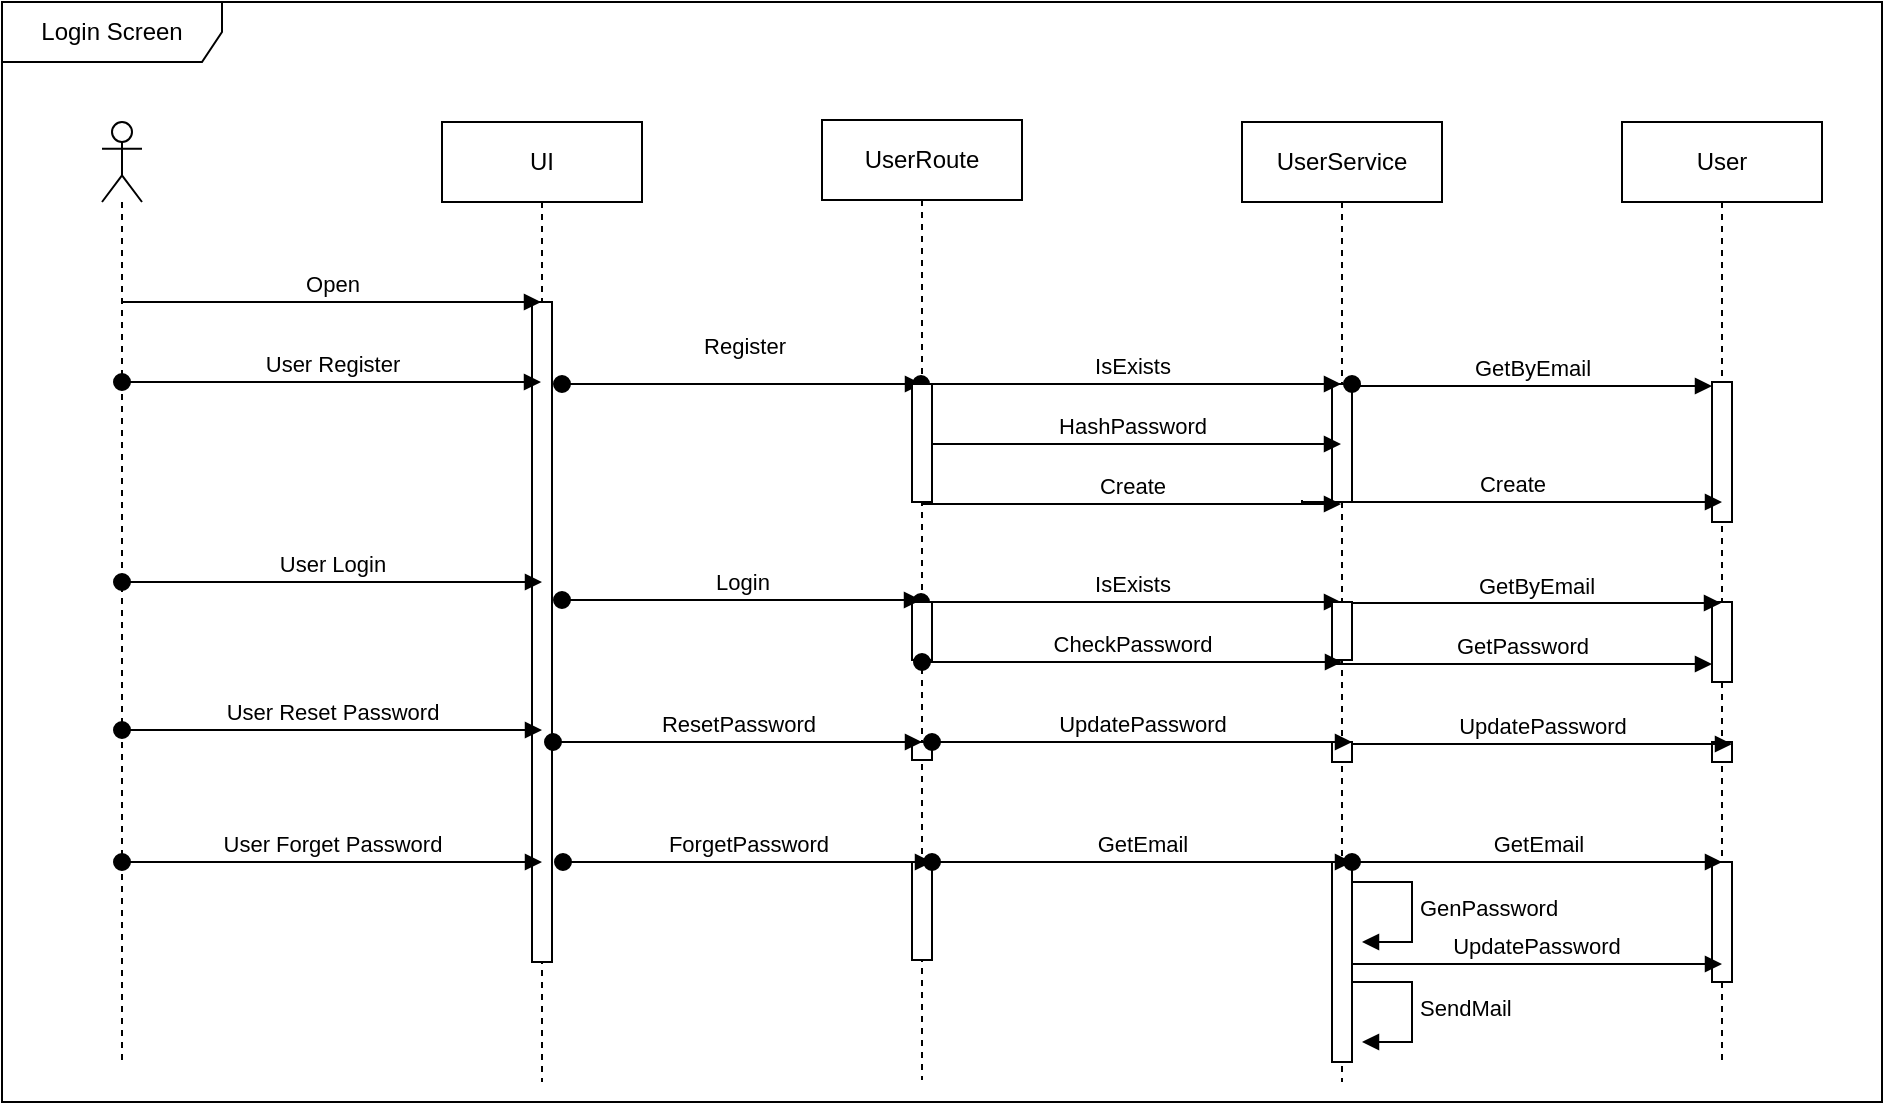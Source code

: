 <mxfile version="20.8.23" type="github">
  <diagram name="Page-1" id="13e1069c-82ec-6db2-03f1-153e76fe0fe0">
    <mxGraphModel dx="1674" dy="788" grid="1" gridSize="10" guides="1" tooltips="1" connect="1" arrows="1" fold="1" page="1" pageScale="1" pageWidth="1100" pageHeight="850" background="none" math="0" shadow="0">
      <root>
        <mxCell id="0" />
        <mxCell id="1" parent="0" />
        <mxCell id="kNRqlW5JKP3w2LnrG_5e-8" value="UI" style="shape=umlLifeline;perimeter=lifelinePerimeter;whiteSpace=wrap;html=1;container=1;dropTarget=0;collapsible=0;recursiveResize=0;outlineConnect=0;portConstraint=eastwest;newEdgeStyle={&quot;edgeStyle&quot;:&quot;elbowEdgeStyle&quot;,&quot;elbow&quot;:&quot;vertical&quot;,&quot;curved&quot;:0,&quot;rounded&quot;:0};" vertex="1" parent="1">
          <mxGeometry x="280" y="110" width="100" height="480" as="geometry" />
        </mxCell>
        <mxCell id="kNRqlW5JKP3w2LnrG_5e-13" value="" style="html=1;points=[];perimeter=orthogonalPerimeter;outlineConnect=0;targetShapes=umlLifeline;portConstraint=eastwest;newEdgeStyle={&quot;edgeStyle&quot;:&quot;elbowEdgeStyle&quot;,&quot;elbow&quot;:&quot;vertical&quot;,&quot;curved&quot;:0,&quot;rounded&quot;:0};" vertex="1" parent="kNRqlW5JKP3w2LnrG_5e-8">
          <mxGeometry x="45" y="90" width="10" height="330" as="geometry" />
        </mxCell>
        <mxCell id="kNRqlW5JKP3w2LnrG_5e-9" value="UserRoute" style="shape=umlLifeline;perimeter=lifelinePerimeter;whiteSpace=wrap;html=1;container=1;dropTarget=0;collapsible=0;recursiveResize=0;outlineConnect=0;portConstraint=eastwest;newEdgeStyle={&quot;edgeStyle&quot;:&quot;elbowEdgeStyle&quot;,&quot;elbow&quot;:&quot;vertical&quot;,&quot;curved&quot;:0,&quot;rounded&quot;:0};" vertex="1" parent="1">
          <mxGeometry x="470" y="109" width="100" height="480" as="geometry" />
        </mxCell>
        <mxCell id="kNRqlW5JKP3w2LnrG_5e-29" value="IsExists" style="html=1;verticalAlign=bottom;startArrow=oval;startFill=1;endArrow=block;startSize=8;edgeStyle=elbowEdgeStyle;elbow=vertical;curved=0;rounded=0;" edge="1" parent="kNRqlW5JKP3w2LnrG_5e-9">
          <mxGeometry width="60" relative="1" as="geometry">
            <mxPoint x="49.5" y="241" as="sourcePoint" />
            <mxPoint x="259.5" y="241" as="targetPoint" />
            <Array as="points">
              <mxPoint x="120" y="241" />
              <mxPoint x="180" y="251" />
              <mxPoint x="50" y="243" />
            </Array>
          </mxGeometry>
        </mxCell>
        <mxCell id="kNRqlW5JKP3w2LnrG_5e-30" value="" style="html=1;points=[];perimeter=orthogonalPerimeter;outlineConnect=0;targetShapes=umlLifeline;portConstraint=eastwest;newEdgeStyle={&quot;edgeStyle&quot;:&quot;elbowEdgeStyle&quot;,&quot;elbow&quot;:&quot;vertical&quot;,&quot;curved&quot;:0,&quot;rounded&quot;:0};" vertex="1" parent="kNRqlW5JKP3w2LnrG_5e-9">
          <mxGeometry x="45" y="241" width="10" height="29" as="geometry" />
        </mxCell>
        <mxCell id="kNRqlW5JKP3w2LnrG_5e-38" value="" style="html=1;points=[];perimeter=orthogonalPerimeter;outlineConnect=0;targetShapes=umlLifeline;portConstraint=eastwest;newEdgeStyle={&quot;edgeStyle&quot;:&quot;elbowEdgeStyle&quot;,&quot;elbow&quot;:&quot;vertical&quot;,&quot;curved&quot;:0,&quot;rounded&quot;:0};" vertex="1" parent="kNRqlW5JKP3w2LnrG_5e-9">
          <mxGeometry x="45" y="311" width="10" height="9" as="geometry" />
        </mxCell>
        <mxCell id="kNRqlW5JKP3w2LnrG_5e-45" value="" style="html=1;points=[];perimeter=orthogonalPerimeter;outlineConnect=0;targetShapes=umlLifeline;portConstraint=eastwest;newEdgeStyle={&quot;edgeStyle&quot;:&quot;elbowEdgeStyle&quot;,&quot;elbow&quot;:&quot;vertical&quot;,&quot;curved&quot;:0,&quot;rounded&quot;:0};" vertex="1" parent="kNRqlW5JKP3w2LnrG_5e-9">
          <mxGeometry x="45" y="371" width="10" height="49" as="geometry" />
        </mxCell>
        <mxCell id="kNRqlW5JKP3w2LnrG_5e-10" value="UserService" style="shape=umlLifeline;perimeter=lifelinePerimeter;whiteSpace=wrap;html=1;container=1;dropTarget=0;collapsible=0;recursiveResize=0;outlineConnect=0;portConstraint=eastwest;newEdgeStyle={&quot;edgeStyle&quot;:&quot;elbowEdgeStyle&quot;,&quot;elbow&quot;:&quot;vertical&quot;,&quot;curved&quot;:0,&quot;rounded&quot;:0};" vertex="1" parent="1">
          <mxGeometry x="680" y="110" width="100" height="480" as="geometry" />
        </mxCell>
        <mxCell id="kNRqlW5JKP3w2LnrG_5e-35" value="" style="html=1;points=[];perimeter=orthogonalPerimeter;outlineConnect=0;targetShapes=umlLifeline;portConstraint=eastwest;newEdgeStyle={&quot;edgeStyle&quot;:&quot;elbowEdgeStyle&quot;,&quot;elbow&quot;:&quot;vertical&quot;,&quot;curved&quot;:0,&quot;rounded&quot;:0};" vertex="1" parent="kNRqlW5JKP3w2LnrG_5e-10">
          <mxGeometry x="45" y="240" width="10" height="29" as="geometry" />
        </mxCell>
        <mxCell id="kNRqlW5JKP3w2LnrG_5e-41" value="" style="html=1;points=[];perimeter=orthogonalPerimeter;outlineConnect=0;targetShapes=umlLifeline;portConstraint=eastwest;newEdgeStyle={&quot;edgeStyle&quot;:&quot;elbowEdgeStyle&quot;,&quot;elbow&quot;:&quot;vertical&quot;,&quot;curved&quot;:0,&quot;rounded&quot;:0};" vertex="1" parent="kNRqlW5JKP3w2LnrG_5e-10">
          <mxGeometry x="45" y="310" width="10" height="10" as="geometry" />
        </mxCell>
        <mxCell id="kNRqlW5JKP3w2LnrG_5e-48" value="" style="html=1;points=[];perimeter=orthogonalPerimeter;outlineConnect=0;targetShapes=umlLifeline;portConstraint=eastwest;newEdgeStyle={&quot;edgeStyle&quot;:&quot;elbowEdgeStyle&quot;,&quot;elbow&quot;:&quot;vertical&quot;,&quot;curved&quot;:0,&quot;rounded&quot;:0};" vertex="1" parent="kNRqlW5JKP3w2LnrG_5e-10">
          <mxGeometry x="45" y="370" width="10" height="100" as="geometry" />
        </mxCell>
        <mxCell id="kNRqlW5JKP3w2LnrG_5e-11" value="" style="shape=umlLifeline;perimeter=lifelinePerimeter;whiteSpace=wrap;html=1;container=1;dropTarget=0;collapsible=0;recursiveResize=0;outlineConnect=0;portConstraint=eastwest;newEdgeStyle={&quot;edgeStyle&quot;:&quot;elbowEdgeStyle&quot;,&quot;elbow&quot;:&quot;vertical&quot;,&quot;curved&quot;:0,&quot;rounded&quot;:0};participant=umlActor;" vertex="1" parent="1">
          <mxGeometry x="110" y="110" width="20" height="470" as="geometry" />
        </mxCell>
        <mxCell id="kNRqlW5JKP3w2LnrG_5e-12" value="Open" style="html=1;verticalAlign=bottom;endArrow=block;edgeStyle=elbowEdgeStyle;elbow=vertical;curved=0;rounded=0;" edge="1" parent="1" source="kNRqlW5JKP3w2LnrG_5e-11" target="kNRqlW5JKP3w2LnrG_5e-8">
          <mxGeometry width="80" relative="1" as="geometry">
            <mxPoint x="140" y="200" as="sourcePoint" />
            <mxPoint x="200" y="200" as="targetPoint" />
            <Array as="points">
              <mxPoint x="260" y="200" />
            </Array>
          </mxGeometry>
        </mxCell>
        <mxCell id="kNRqlW5JKP3w2LnrG_5e-14" value="User Register" style="html=1;verticalAlign=bottom;startArrow=oval;startFill=1;endArrow=block;startSize=8;edgeStyle=elbowEdgeStyle;elbow=vertical;curved=0;rounded=0;" edge="1" parent="1" source="kNRqlW5JKP3w2LnrG_5e-11" target="kNRqlW5JKP3w2LnrG_5e-8">
          <mxGeometry width="60" relative="1" as="geometry">
            <mxPoint x="130" y="240" as="sourcePoint" />
            <mxPoint x="190" y="240" as="targetPoint" />
            <Array as="points">
              <mxPoint x="260" y="240" />
            </Array>
          </mxGeometry>
        </mxCell>
        <mxCell id="kNRqlW5JKP3w2LnrG_5e-21" value="" style="html=1;points=[];perimeter=orthogonalPerimeter;outlineConnect=0;targetShapes=umlLifeline;portConstraint=eastwest;newEdgeStyle={&quot;edgeStyle&quot;:&quot;elbowEdgeStyle&quot;,&quot;elbow&quot;:&quot;vertical&quot;,&quot;curved&quot;:0,&quot;rounded&quot;:0};" vertex="1" parent="1">
          <mxGeometry x="725" y="241" width="10" height="59" as="geometry" />
        </mxCell>
        <mxCell id="kNRqlW5JKP3w2LnrG_5e-23" value="IsExists" style="html=1;verticalAlign=bottom;startArrow=oval;startFill=1;endArrow=block;startSize=8;edgeStyle=elbowEdgeStyle;elbow=vertical;curved=0;rounded=0;" edge="1" parent="1">
          <mxGeometry width="60" relative="1" as="geometry">
            <mxPoint x="519.5" y="241" as="sourcePoint" />
            <mxPoint x="729.5" y="241" as="targetPoint" />
            <Array as="points">
              <mxPoint x="590" y="241" />
              <mxPoint x="650" y="251" />
              <mxPoint x="520" y="243" />
            </Array>
          </mxGeometry>
        </mxCell>
        <mxCell id="kNRqlW5JKP3w2LnrG_5e-24" value="HashPassword" style="html=1;verticalAlign=bottom;startArrow=oval;startFill=1;endArrow=block;startSize=8;edgeStyle=elbowEdgeStyle;elbow=vertical;curved=0;rounded=0;" edge="1" parent="1">
          <mxGeometry width="60" relative="1" as="geometry">
            <mxPoint x="519.5" y="271" as="sourcePoint" />
            <mxPoint x="729.5" y="271" as="targetPoint" />
            <Array as="points">
              <mxPoint x="670" y="271" />
            </Array>
          </mxGeometry>
        </mxCell>
        <mxCell id="kNRqlW5JKP3w2LnrG_5e-25" value="Create" style="html=1;verticalAlign=bottom;startArrow=none;startFill=1;endArrow=block;startSize=8;edgeStyle=elbowEdgeStyle;elbow=vertical;curved=0;rounded=0;" edge="1" parent="1" source="kNRqlW5JKP3w2LnrG_5e-17">
          <mxGeometry width="60" relative="1" as="geometry">
            <mxPoint x="519.5" y="301" as="sourcePoint" />
            <mxPoint x="729.5" y="301" as="targetPoint" />
            <Array as="points">
              <mxPoint x="675" y="301" />
            </Array>
          </mxGeometry>
        </mxCell>
        <mxCell id="kNRqlW5JKP3w2LnrG_5e-26" value="User Login" style="html=1;verticalAlign=bottom;startArrow=oval;startFill=1;endArrow=block;startSize=8;edgeStyle=elbowEdgeStyle;elbow=vertical;curved=0;rounded=0;" edge="1" parent="1">
          <mxGeometry width="60" relative="1" as="geometry">
            <mxPoint x="120" y="340" as="sourcePoint" />
            <mxPoint x="330" y="340" as="targetPoint" />
            <Array as="points">
              <mxPoint x="260" y="340" />
            </Array>
          </mxGeometry>
        </mxCell>
        <mxCell id="kNRqlW5JKP3w2LnrG_5e-27" value="Register" style="html=1;verticalAlign=bottom;startArrow=oval;startFill=1;endArrow=block;startSize=8;edgeStyle=elbowEdgeStyle;elbow=vertical;curved=0;rounded=0;" edge="1" parent="1">
          <mxGeometry x="0.003" y="10" width="60" relative="1" as="geometry">
            <mxPoint x="340" y="241" as="sourcePoint" />
            <mxPoint x="520" y="241" as="targetPoint" />
            <mxPoint as="offset" />
          </mxGeometry>
        </mxCell>
        <mxCell id="kNRqlW5JKP3w2LnrG_5e-28" value="" style="html=1;verticalAlign=bottom;startArrow=oval;startFill=1;endArrow=none;startSize=8;edgeStyle=elbowEdgeStyle;elbow=vertical;curved=0;rounded=0;" edge="1" parent="1" target="kNRqlW5JKP3w2LnrG_5e-17">
          <mxGeometry width="60" relative="1" as="geometry">
            <mxPoint x="519.5" y="301" as="sourcePoint" />
            <mxPoint x="729.5" y="301" as="targetPoint" />
            <Array as="points" />
          </mxGeometry>
        </mxCell>
        <mxCell id="kNRqlW5JKP3w2LnrG_5e-17" value="" style="html=1;points=[];perimeter=orthogonalPerimeter;outlineConnect=0;targetShapes=umlLifeline;portConstraint=eastwest;newEdgeStyle={&quot;edgeStyle&quot;:&quot;elbowEdgeStyle&quot;,&quot;elbow&quot;:&quot;vertical&quot;,&quot;curved&quot;:0,&quot;rounded&quot;:0};" vertex="1" parent="1">
          <mxGeometry x="515" y="241" width="10" height="59" as="geometry" />
        </mxCell>
        <mxCell id="kNRqlW5JKP3w2LnrG_5e-31" value="CheckPassword" style="html=1;verticalAlign=bottom;startArrow=oval;startFill=1;endArrow=block;startSize=8;edgeStyle=elbowEdgeStyle;elbow=vertical;curved=0;rounded=0;" edge="1" parent="1">
          <mxGeometry width="60" relative="1" as="geometry">
            <mxPoint x="520" y="380" as="sourcePoint" />
            <mxPoint x="730" y="380" as="targetPoint" />
            <Array as="points">
              <mxPoint x="590.5" y="380" />
              <mxPoint x="650.5" y="390" />
              <mxPoint x="520.5" y="382" />
            </Array>
          </mxGeometry>
        </mxCell>
        <mxCell id="kNRqlW5JKP3w2LnrG_5e-34" value="Login" style="html=1;verticalAlign=bottom;startArrow=oval;startFill=1;endArrow=block;startSize=8;edgeStyle=elbowEdgeStyle;elbow=vertical;curved=0;rounded=0;" edge="1" parent="1">
          <mxGeometry width="60" relative="1" as="geometry">
            <mxPoint x="340" y="349" as="sourcePoint" />
            <mxPoint x="519.5" y="349" as="targetPoint" />
          </mxGeometry>
        </mxCell>
        <mxCell id="kNRqlW5JKP3w2LnrG_5e-36" value="User Reset Password" style="html=1;verticalAlign=bottom;startArrow=oval;startFill=1;endArrow=block;startSize=8;edgeStyle=elbowEdgeStyle;elbow=vertical;curved=0;rounded=0;" edge="1" parent="1">
          <mxGeometry width="60" relative="1" as="geometry">
            <mxPoint x="120" y="414" as="sourcePoint" />
            <mxPoint x="330" y="414" as="targetPoint" />
            <Array as="points">
              <mxPoint x="260" y="414" />
            </Array>
          </mxGeometry>
        </mxCell>
        <mxCell id="kNRqlW5JKP3w2LnrG_5e-37" value="ResetPassword" style="html=1;verticalAlign=bottom;startArrow=oval;startFill=1;endArrow=block;startSize=8;edgeStyle=elbowEdgeStyle;elbow=vertical;curved=0;rounded=0;" edge="1" parent="1">
          <mxGeometry width="60" relative="1" as="geometry">
            <mxPoint x="335.5" y="420" as="sourcePoint" />
            <mxPoint x="520" y="420" as="targetPoint" />
          </mxGeometry>
        </mxCell>
        <mxCell id="kNRqlW5JKP3w2LnrG_5e-42" value="UpdatePassword" style="html=1;verticalAlign=bottom;startArrow=oval;startFill=1;endArrow=block;startSize=8;edgeStyle=elbowEdgeStyle;elbow=vertical;curved=0;rounded=0;" edge="1" parent="1">
          <mxGeometry width="60" relative="1" as="geometry">
            <mxPoint x="525" y="420" as="sourcePoint" />
            <mxPoint x="735" y="420" as="targetPoint" />
            <Array as="points">
              <mxPoint x="595.5" y="420" />
              <mxPoint x="655.5" y="430" />
              <mxPoint x="525.5" y="422" />
            </Array>
          </mxGeometry>
        </mxCell>
        <mxCell id="kNRqlW5JKP3w2LnrG_5e-44" value="User Forget Password" style="html=1;verticalAlign=bottom;startArrow=oval;startFill=1;endArrow=block;startSize=8;edgeStyle=elbowEdgeStyle;elbow=vertical;curved=0;rounded=0;" edge="1" parent="1">
          <mxGeometry width="60" relative="1" as="geometry">
            <mxPoint x="120" y="480" as="sourcePoint" />
            <mxPoint x="330" y="480" as="targetPoint" />
            <Array as="points">
              <mxPoint x="260" y="480" />
            </Array>
          </mxGeometry>
        </mxCell>
        <mxCell id="kNRqlW5JKP3w2LnrG_5e-46" value="GetEmail" style="html=1;verticalAlign=bottom;startArrow=oval;startFill=1;endArrow=block;startSize=8;edgeStyle=elbowEdgeStyle;elbow=vertical;curved=0;rounded=0;" edge="1" parent="1">
          <mxGeometry width="60" relative="1" as="geometry">
            <mxPoint x="525" y="480" as="sourcePoint" />
            <mxPoint x="735" y="480" as="targetPoint" />
            <Array as="points">
              <mxPoint x="595.5" y="480" />
              <mxPoint x="655.5" y="490" />
              <mxPoint x="525.5" y="482" />
            </Array>
          </mxGeometry>
        </mxCell>
        <mxCell id="kNRqlW5JKP3w2LnrG_5e-47" value="ForgetPassword" style="html=1;verticalAlign=bottom;startArrow=oval;startFill=1;endArrow=block;startSize=8;edgeStyle=elbowEdgeStyle;elbow=vertical;curved=0;rounded=0;" edge="1" parent="1">
          <mxGeometry width="60" relative="1" as="geometry">
            <mxPoint x="340.5" y="480" as="sourcePoint" />
            <mxPoint x="525" y="480" as="targetPoint" />
          </mxGeometry>
        </mxCell>
        <mxCell id="kNRqlW5JKP3w2LnrG_5e-50" value="GenPassword" style="html=1;align=left;spacingLeft=2;endArrow=block;rounded=0;edgeStyle=orthogonalEdgeStyle;curved=0;rounded=0;" edge="1" parent="1">
          <mxGeometry relative="1" as="geometry">
            <mxPoint x="735" y="490" as="sourcePoint" />
            <Array as="points">
              <mxPoint x="765" y="520" />
            </Array>
            <mxPoint x="740" y="520" as="targetPoint" />
          </mxGeometry>
        </mxCell>
        <mxCell id="kNRqlW5JKP3w2LnrG_5e-54" value="User" style="shape=umlLifeline;perimeter=lifelinePerimeter;whiteSpace=wrap;html=1;container=1;dropTarget=0;collapsible=0;recursiveResize=0;outlineConnect=0;portConstraint=eastwest;newEdgeStyle={&quot;edgeStyle&quot;:&quot;elbowEdgeStyle&quot;,&quot;elbow&quot;:&quot;vertical&quot;,&quot;curved&quot;:0,&quot;rounded&quot;:0};" vertex="1" parent="1">
          <mxGeometry x="870" y="110" width="100" height="470" as="geometry" />
        </mxCell>
        <mxCell id="kNRqlW5JKP3w2LnrG_5e-56" value="" style="html=1;points=[];perimeter=orthogonalPerimeter;outlineConnect=0;targetShapes=umlLifeline;portConstraint=eastwest;newEdgeStyle={&quot;edgeStyle&quot;:&quot;elbowEdgeStyle&quot;,&quot;elbow&quot;:&quot;vertical&quot;,&quot;curved&quot;:0,&quot;rounded&quot;:0};" vertex="1" parent="kNRqlW5JKP3w2LnrG_5e-54">
          <mxGeometry x="45" y="130" width="10" height="70" as="geometry" />
        </mxCell>
        <mxCell id="kNRqlW5JKP3w2LnrG_5e-61" value="" style="html=1;points=[];perimeter=orthogonalPerimeter;outlineConnect=0;targetShapes=umlLifeline;portConstraint=eastwest;newEdgeStyle={&quot;edgeStyle&quot;:&quot;elbowEdgeStyle&quot;,&quot;elbow&quot;:&quot;vertical&quot;,&quot;curved&quot;:0,&quot;rounded&quot;:0};" vertex="1" parent="kNRqlW5JKP3w2LnrG_5e-54">
          <mxGeometry x="45" y="240" width="10" height="40" as="geometry" />
        </mxCell>
        <mxCell id="kNRqlW5JKP3w2LnrG_5e-62" value="" style="html=1;points=[];perimeter=orthogonalPerimeter;outlineConnect=0;targetShapes=umlLifeline;portConstraint=eastwest;newEdgeStyle={&quot;edgeStyle&quot;:&quot;elbowEdgeStyle&quot;,&quot;elbow&quot;:&quot;vertical&quot;,&quot;curved&quot;:0,&quot;rounded&quot;:0};" vertex="1" parent="kNRqlW5JKP3w2LnrG_5e-54">
          <mxGeometry x="45" y="310" width="10" height="10" as="geometry" />
        </mxCell>
        <mxCell id="kNRqlW5JKP3w2LnrG_5e-64" value="" style="html=1;points=[];perimeter=orthogonalPerimeter;outlineConnect=0;targetShapes=umlLifeline;portConstraint=eastwest;newEdgeStyle={&quot;edgeStyle&quot;:&quot;elbowEdgeStyle&quot;,&quot;elbow&quot;:&quot;vertical&quot;,&quot;curved&quot;:0,&quot;rounded&quot;:0};" vertex="1" parent="kNRqlW5JKP3w2LnrG_5e-54">
          <mxGeometry x="45" y="370" width="10" height="60" as="geometry" />
        </mxCell>
        <mxCell id="kNRqlW5JKP3w2LnrG_5e-55" value="Create" style="html=1;verticalAlign=bottom;startArrow=none;startFill=1;endArrow=block;startSize=8;edgeStyle=elbowEdgeStyle;elbow=vertical;curved=0;rounded=0;" edge="1" parent="1">
          <mxGeometry width="60" relative="1" as="geometry">
            <mxPoint x="710" y="299" as="sourcePoint" />
            <mxPoint x="920" y="300" as="targetPoint" />
            <Array as="points">
              <mxPoint x="865" y="300" />
            </Array>
          </mxGeometry>
        </mxCell>
        <mxCell id="kNRqlW5JKP3w2LnrG_5e-57" value="GetPassword" style="html=1;verticalAlign=bottom;startArrow=none;startFill=1;endArrow=block;startSize=8;edgeStyle=elbowEdgeStyle;elbow=vertical;curved=0;rounded=0;" edge="1" parent="1" target="kNRqlW5JKP3w2LnrG_5e-61">
          <mxGeometry width="60" relative="1" as="geometry">
            <mxPoint x="725" y="380" as="sourcePoint" />
            <mxPoint x="910" y="380" as="targetPoint" />
            <Array as="points">
              <mxPoint x="880" y="381" />
            </Array>
          </mxGeometry>
        </mxCell>
        <mxCell id="kNRqlW5JKP3w2LnrG_5e-59" value="GetByEmail" style="html=1;verticalAlign=bottom;startArrow=oval;startFill=1;endArrow=block;startSize=8;edgeStyle=elbowEdgeStyle;elbow=vertical;curved=0;rounded=0;" edge="1" parent="1" target="kNRqlW5JKP3w2LnrG_5e-56">
          <mxGeometry width="60" relative="1" as="geometry">
            <mxPoint x="735" y="241" as="sourcePoint" />
            <mxPoint x="900" y="242" as="targetPoint" />
            <Array as="points">
              <mxPoint x="920" y="242" />
              <mxPoint x="865.5" y="251" />
              <mxPoint x="735.5" y="243" />
            </Array>
          </mxGeometry>
        </mxCell>
        <mxCell id="kNRqlW5JKP3w2LnrG_5e-60" value="GetByEmail" style="html=1;verticalAlign=bottom;startArrow=none;startFill=1;endArrow=block;startSize=8;edgeStyle=elbowEdgeStyle;elbow=vertical;curved=0;rounded=0;" edge="1" parent="1" target="kNRqlW5JKP3w2LnrG_5e-54">
          <mxGeometry width="60" relative="1" as="geometry">
            <mxPoint x="735" y="349.5" as="sourcePoint" />
            <mxPoint x="910" y="350" as="targetPoint" />
            <Array as="points">
              <mxPoint x="890" y="350.5" />
            </Array>
          </mxGeometry>
        </mxCell>
        <mxCell id="kNRqlW5JKP3w2LnrG_5e-63" value="UpdatePassword" style="html=1;verticalAlign=bottom;startArrow=none;startFill=1;endArrow=block;startSize=8;edgeStyle=elbowEdgeStyle;elbow=vertical;curved=0;rounded=0;" edge="1" parent="1">
          <mxGeometry width="60" relative="1" as="geometry">
            <mxPoint x="735" y="420" as="sourcePoint" />
            <mxPoint x="925" y="421" as="targetPoint" />
            <Array as="points">
              <mxPoint x="890" y="421" />
            </Array>
          </mxGeometry>
        </mxCell>
        <mxCell id="kNRqlW5JKP3w2LnrG_5e-65" value="GetEmail" style="html=1;verticalAlign=bottom;startArrow=oval;startFill=1;endArrow=block;startSize=8;edgeStyle=elbowEdgeStyle;elbow=vertical;curved=0;rounded=0;entryX=0.5;entryY=0;entryDx=0;entryDy=0;entryPerimeter=0;" edge="1" parent="1" target="kNRqlW5JKP3w2LnrG_5e-64">
          <mxGeometry width="60" relative="1" as="geometry">
            <mxPoint x="735" y="480" as="sourcePoint" />
            <mxPoint x="910" y="480" as="targetPoint" />
            <Array as="points">
              <mxPoint x="805.5" y="480" />
              <mxPoint x="865.5" y="490" />
              <mxPoint x="735.5" y="482" />
            </Array>
          </mxGeometry>
        </mxCell>
        <mxCell id="kNRqlW5JKP3w2LnrG_5e-66" value="SendMail" style="html=1;align=left;spacingLeft=2;endArrow=block;rounded=0;edgeStyle=orthogonalEdgeStyle;curved=0;rounded=0;" edge="1" parent="1">
          <mxGeometry relative="1" as="geometry">
            <mxPoint x="735" y="540" as="sourcePoint" />
            <Array as="points">
              <mxPoint x="765" y="570" />
            </Array>
            <mxPoint x="740" y="570" as="targetPoint" />
          </mxGeometry>
        </mxCell>
        <mxCell id="kNRqlW5JKP3w2LnrG_5e-67" value="UpdatePassword" style="html=1;verticalAlign=bottom;startArrow=none;startFill=1;endArrow=block;startSize=8;edgeStyle=elbowEdgeStyle;elbow=vertical;curved=0;rounded=0;" edge="1" parent="1">
          <mxGeometry width="60" relative="1" as="geometry">
            <mxPoint x="735" y="530" as="sourcePoint" />
            <mxPoint x="920" y="531" as="targetPoint" />
            <Array as="points">
              <mxPoint x="890" y="531" />
            </Array>
          </mxGeometry>
        </mxCell>
        <mxCell id="kNRqlW5JKP3w2LnrG_5e-68" value="Login Screen" style="shape=umlFrame;whiteSpace=wrap;html=1;pointerEvents=0;width=110;height=30;" vertex="1" parent="1">
          <mxGeometry x="60" y="50" width="940" height="550" as="geometry" />
        </mxCell>
      </root>
    </mxGraphModel>
  </diagram>
</mxfile>
